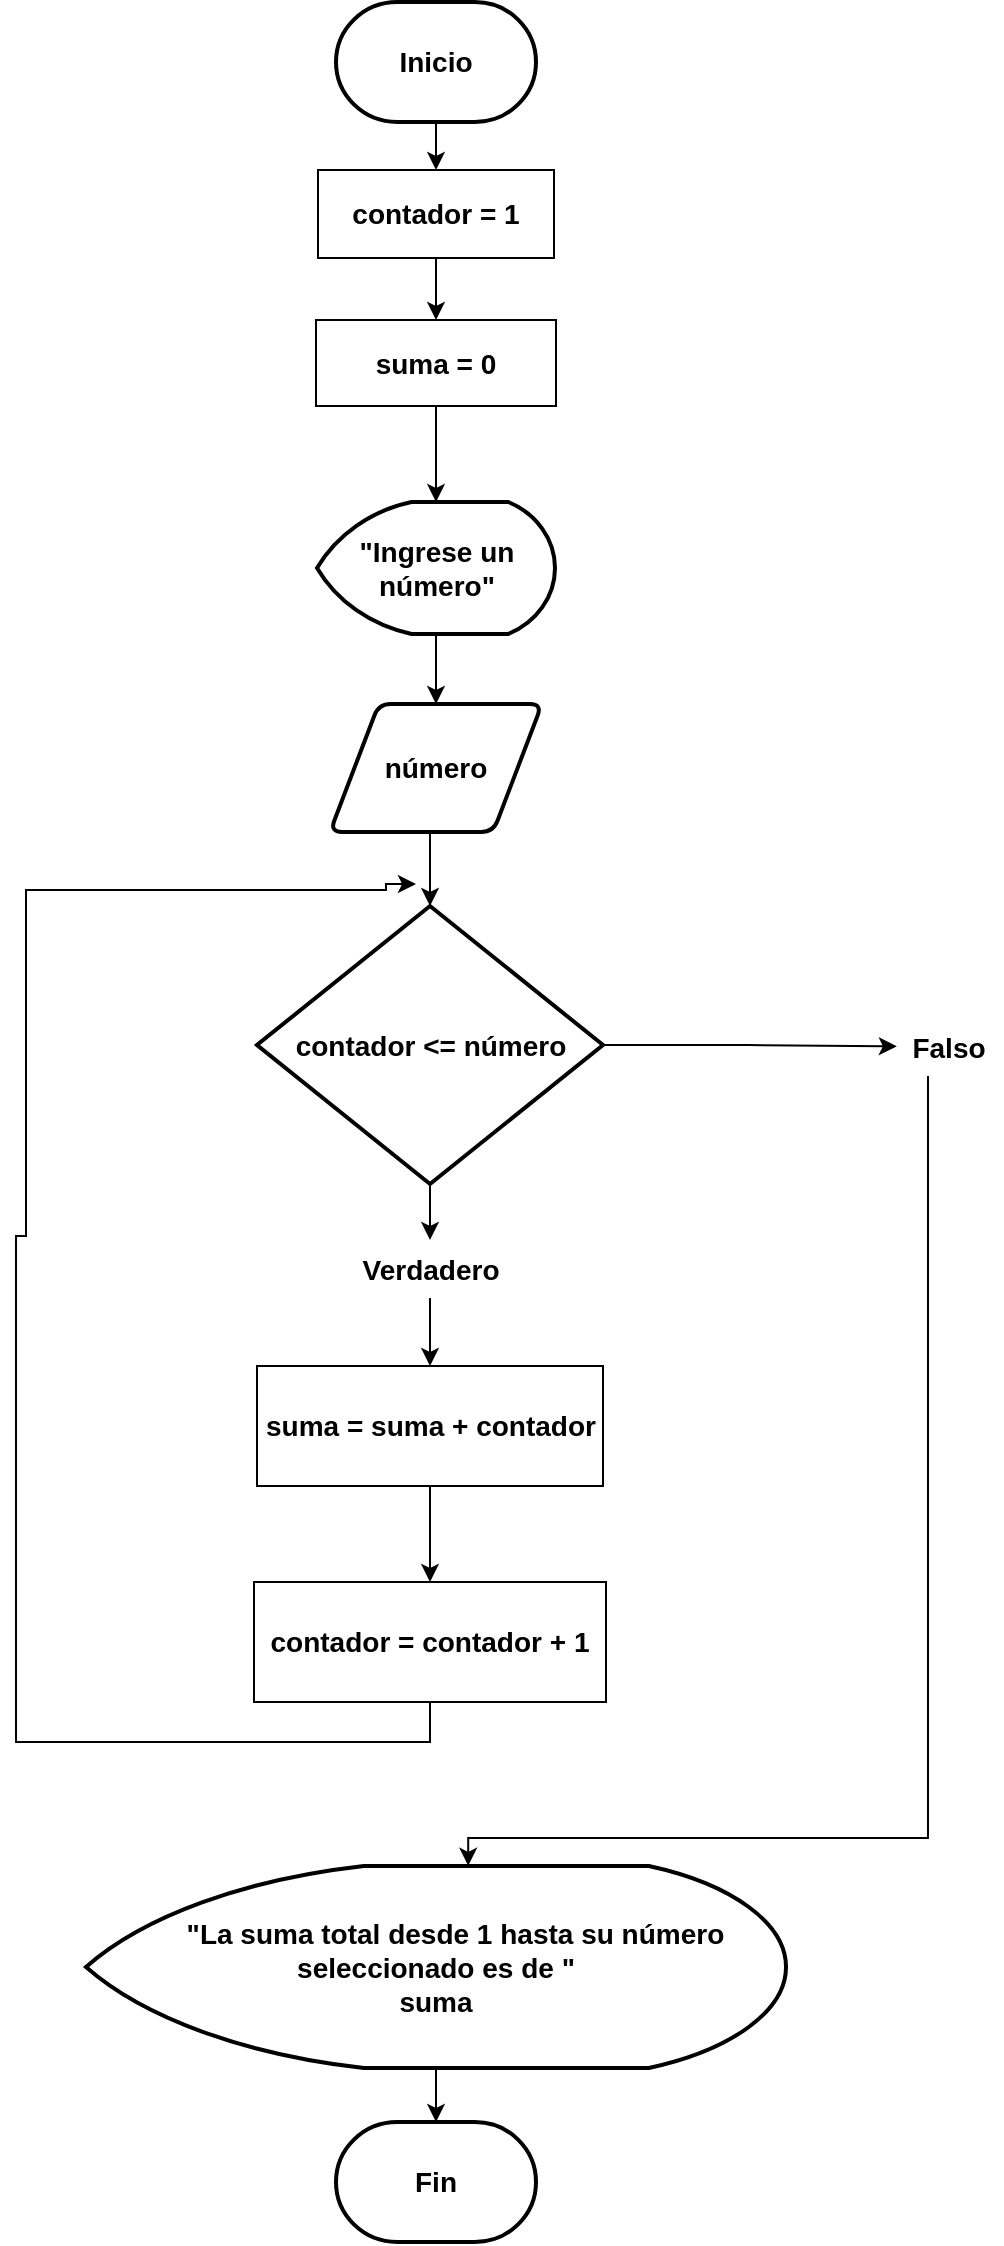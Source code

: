 <mxfile version="24.7.12">
  <diagram name="Página-1" id="57PSmOaE5k5AHZ8FgbBj">
    <mxGraphModel dx="1257" dy="620" grid="0" gridSize="10" guides="1" tooltips="1" connect="1" arrows="1" fold="1" page="1" pageScale="1" pageWidth="827" pageHeight="1169" math="0" shadow="0">
      <root>
        <mxCell id="0" />
        <mxCell id="1" parent="0" />
        <mxCell id="BxgWJfXppD0iS9xXCOOj-19" style="edgeStyle=orthogonalEdgeStyle;rounded=0;orthogonalLoop=1;jettySize=auto;html=1;entryX=0.5;entryY=0;entryDx=0;entryDy=0;" edge="1" parent="1" source="BxgWJfXppD0iS9xXCOOj-1" target="BxgWJfXppD0iS9xXCOOj-2">
          <mxGeometry relative="1" as="geometry" />
        </mxCell>
        <mxCell id="BxgWJfXppD0iS9xXCOOj-1" value="&lt;b&gt;&lt;font style=&quot;font-size: 14px;&quot;&gt;suma = suma + contador&lt;/font&gt;&lt;/b&gt;" style="rounded=0;whiteSpace=wrap;html=1;" vertex="1" parent="1">
          <mxGeometry x="324.5" y="707" width="173" height="60" as="geometry" />
        </mxCell>
        <mxCell id="BxgWJfXppD0iS9xXCOOj-22" style="edgeStyle=orthogonalEdgeStyle;rounded=0;orthogonalLoop=1;jettySize=auto;html=1;exitX=0.5;exitY=1;exitDx=0;exitDy=0;" edge="1" parent="1" source="BxgWJfXppD0iS9xXCOOj-2">
          <mxGeometry relative="1" as="geometry">
            <mxPoint x="404" y="466" as="targetPoint" />
            <Array as="points">
              <mxPoint x="411" y="895" />
              <mxPoint x="204" y="895" />
              <mxPoint x="204" y="642" />
              <mxPoint x="209" y="642" />
              <mxPoint x="209" y="469" />
              <mxPoint x="389" y="469" />
              <mxPoint x="389" y="466" />
            </Array>
          </mxGeometry>
        </mxCell>
        <mxCell id="BxgWJfXppD0iS9xXCOOj-2" value="&lt;b&gt;&lt;font style=&quot;font-size: 14px;&quot;&gt;contador = contador + 1&lt;/font&gt;&lt;/b&gt;" style="rounded=0;whiteSpace=wrap;html=1;" vertex="1" parent="1">
          <mxGeometry x="323" y="815" width="176" height="60" as="geometry" />
        </mxCell>
        <mxCell id="BxgWJfXppD0iS9xXCOOj-12" style="edgeStyle=orthogonalEdgeStyle;rounded=0;orthogonalLoop=1;jettySize=auto;html=1;exitX=0.5;exitY=1;exitDx=0;exitDy=0;entryX=0.5;entryY=0;entryDx=0;entryDy=0;" edge="1" parent="1" source="BxgWJfXppD0iS9xXCOOj-3" target="BxgWJfXppD0iS9xXCOOj-4">
          <mxGeometry relative="1" as="geometry" />
        </mxCell>
        <mxCell id="BxgWJfXppD0iS9xXCOOj-3" value="&lt;b&gt;&lt;font style=&quot;font-size: 14px;&quot;&gt;contador = 1&lt;/font&gt;&lt;/b&gt;" style="rounded=0;whiteSpace=wrap;html=1;" vertex="1" parent="1">
          <mxGeometry x="355" y="109" width="118" height="44" as="geometry" />
        </mxCell>
        <mxCell id="BxgWJfXppD0iS9xXCOOj-4" value="&lt;b&gt;&lt;font style=&quot;font-size: 14px;&quot;&gt;suma = 0&lt;/font&gt;&lt;/b&gt;" style="rounded=0;whiteSpace=wrap;html=1;" vertex="1" parent="1">
          <mxGeometry x="354" y="184" width="120" height="43" as="geometry" />
        </mxCell>
        <mxCell id="BxgWJfXppD0iS9xXCOOj-5" value="&lt;b&gt;&lt;font style=&quot;font-size: 14px;&quot;&gt;Fin&lt;/font&gt;&lt;/b&gt;" style="strokeWidth=2;html=1;shape=mxgraph.flowchart.terminator;whiteSpace=wrap;" vertex="1" parent="1">
          <mxGeometry x="364" y="1085" width="100" height="60" as="geometry" />
        </mxCell>
        <mxCell id="BxgWJfXppD0iS9xXCOOj-11" style="edgeStyle=orthogonalEdgeStyle;rounded=0;orthogonalLoop=1;jettySize=auto;html=1;exitX=0.5;exitY=1;exitDx=0;exitDy=0;exitPerimeter=0;entryX=0.5;entryY=0;entryDx=0;entryDy=0;" edge="1" parent="1" source="BxgWJfXppD0iS9xXCOOj-6" target="BxgWJfXppD0iS9xXCOOj-3">
          <mxGeometry relative="1" as="geometry" />
        </mxCell>
        <mxCell id="BxgWJfXppD0iS9xXCOOj-6" value="&lt;b&gt;&lt;font style=&quot;font-size: 14px;&quot;&gt;Inicio&lt;/font&gt;&lt;/b&gt;" style="strokeWidth=2;html=1;shape=mxgraph.flowchart.terminator;whiteSpace=wrap;" vertex="1" parent="1">
          <mxGeometry x="364" y="25" width="100" height="60" as="geometry" />
        </mxCell>
        <mxCell id="BxgWJfXppD0iS9xXCOOj-14" style="edgeStyle=orthogonalEdgeStyle;rounded=0;orthogonalLoop=1;jettySize=auto;html=1;entryX=0.5;entryY=0;entryDx=0;entryDy=0;" edge="1" parent="1" source="BxgWJfXppD0iS9xXCOOj-7" target="BxgWJfXppD0iS9xXCOOj-10">
          <mxGeometry relative="1" as="geometry" />
        </mxCell>
        <mxCell id="BxgWJfXppD0iS9xXCOOj-7" value="&lt;b&gt;&lt;font style=&quot;font-size: 14px;&quot;&gt;&quot;Ingrese un número&quot;&lt;/font&gt;&lt;/b&gt;" style="strokeWidth=2;html=1;shape=mxgraph.flowchart.display;whiteSpace=wrap;" vertex="1" parent="1">
          <mxGeometry x="354.5" y="275" width="119" height="66" as="geometry" />
        </mxCell>
        <mxCell id="BxgWJfXppD0iS9xXCOOj-8" value="&lt;div style=&quot;&quot;&gt;&lt;b style=&quot;background-color: initial; font-size: 14px;&quot;&gt;&amp;nbsp; &amp;nbsp; &amp;nbsp;&quot;La suma total desde 1 hasta su número seleccionado es de &quot;&lt;/b&gt;&lt;/div&gt;&lt;div style=&quot;font-size: 14px;&quot;&gt;&lt;b style=&quot;&quot;&gt;&lt;font style=&quot;font-size: 14px;&quot;&gt;suma&lt;/font&gt;&lt;/b&gt;&lt;/div&gt;" style="strokeWidth=2;html=1;shape=mxgraph.flowchart.display;whiteSpace=wrap;align=center;" vertex="1" parent="1">
          <mxGeometry x="239" y="957" width="350" height="101" as="geometry" />
        </mxCell>
        <mxCell id="BxgWJfXppD0iS9xXCOOj-17" style="edgeStyle=orthogonalEdgeStyle;rounded=0;orthogonalLoop=1;jettySize=auto;html=1;exitX=0.5;exitY=1;exitDx=0;exitDy=0;exitPerimeter=0;" edge="1" parent="1" source="BxgWJfXppD0iS9xXCOOj-9" target="BxgWJfXppD0iS9xXCOOj-16">
          <mxGeometry relative="1" as="geometry" />
        </mxCell>
        <mxCell id="BxgWJfXppD0iS9xXCOOj-9" value="&lt;b&gt;&lt;font style=&quot;font-size: 14px;&quot;&gt;contador &amp;lt;= número&lt;/font&gt;&lt;/b&gt;" style="strokeWidth=2;html=1;shape=mxgraph.flowchart.decision;whiteSpace=wrap;" vertex="1" parent="1">
          <mxGeometry x="324.5" y="477" width="173" height="139" as="geometry" />
        </mxCell>
        <mxCell id="BxgWJfXppD0iS9xXCOOj-10" value="&lt;b&gt;&lt;font style=&quot;font-size: 14px;&quot;&gt;número&lt;/font&gt;&lt;/b&gt;" style="shape=parallelogram;html=1;strokeWidth=2;perimeter=parallelogramPerimeter;whiteSpace=wrap;rounded=1;arcSize=12;size=0.23;" vertex="1" parent="1">
          <mxGeometry x="361" y="376" width="106" height="64" as="geometry" />
        </mxCell>
        <mxCell id="BxgWJfXppD0iS9xXCOOj-13" style="edgeStyle=orthogonalEdgeStyle;rounded=0;orthogonalLoop=1;jettySize=auto;html=1;exitX=0.5;exitY=1;exitDx=0;exitDy=0;entryX=0.5;entryY=0;entryDx=0;entryDy=0;entryPerimeter=0;" edge="1" parent="1" source="BxgWJfXppD0iS9xXCOOj-4" target="BxgWJfXppD0iS9xXCOOj-7">
          <mxGeometry relative="1" as="geometry" />
        </mxCell>
        <mxCell id="BxgWJfXppD0iS9xXCOOj-15" style="edgeStyle=orthogonalEdgeStyle;rounded=0;orthogonalLoop=1;jettySize=auto;html=1;exitX=0.5;exitY=1;exitDx=0;exitDy=0;entryX=0.5;entryY=0;entryDx=0;entryDy=0;entryPerimeter=0;" edge="1" parent="1" source="BxgWJfXppD0iS9xXCOOj-10" target="BxgWJfXppD0iS9xXCOOj-9">
          <mxGeometry relative="1" as="geometry" />
        </mxCell>
        <mxCell id="BxgWJfXppD0iS9xXCOOj-18" style="edgeStyle=orthogonalEdgeStyle;rounded=0;orthogonalLoop=1;jettySize=auto;html=1;entryX=0.5;entryY=0;entryDx=0;entryDy=0;" edge="1" parent="1" source="BxgWJfXppD0iS9xXCOOj-16" target="BxgWJfXppD0iS9xXCOOj-1">
          <mxGeometry relative="1" as="geometry" />
        </mxCell>
        <mxCell id="BxgWJfXppD0iS9xXCOOj-16" value="&lt;b&gt;&lt;font style=&quot;font-size: 14px;&quot;&gt;Verdadero&lt;/font&gt;&lt;/b&gt;" style="text;html=1;align=center;verticalAlign=middle;resizable=0;points=[];autosize=1;strokeColor=none;fillColor=none;" vertex="1" parent="1">
          <mxGeometry x="368" y="644" width="86" height="29" as="geometry" />
        </mxCell>
        <mxCell id="BxgWJfXppD0iS9xXCOOj-24" value="&lt;b&gt;&lt;font style=&quot;font-size: 14px;&quot;&gt;Falso&lt;/font&gt;&lt;/b&gt;" style="text;html=1;align=center;verticalAlign=middle;resizable=0;points=[];autosize=1;strokeColor=none;fillColor=none;" vertex="1" parent="1">
          <mxGeometry x="642" y="533" width="55" height="29" as="geometry" />
        </mxCell>
        <mxCell id="BxgWJfXppD0iS9xXCOOj-25" style="edgeStyle=orthogonalEdgeStyle;rounded=0;orthogonalLoop=1;jettySize=auto;html=1;entryX=0.044;entryY=0.488;entryDx=0;entryDy=0;entryPerimeter=0;" edge="1" parent="1" source="BxgWJfXppD0iS9xXCOOj-9" target="BxgWJfXppD0iS9xXCOOj-24">
          <mxGeometry relative="1" as="geometry" />
        </mxCell>
        <mxCell id="BxgWJfXppD0iS9xXCOOj-26" style="edgeStyle=orthogonalEdgeStyle;rounded=0;orthogonalLoop=1;jettySize=auto;html=1;entryX=0.546;entryY=-0.001;entryDx=0;entryDy=0;entryPerimeter=0;" edge="1" parent="1" source="BxgWJfXppD0iS9xXCOOj-24" target="BxgWJfXppD0iS9xXCOOj-8">
          <mxGeometry relative="1" as="geometry">
            <Array as="points">
              <mxPoint x="660" y="943" />
            </Array>
          </mxGeometry>
        </mxCell>
        <mxCell id="BxgWJfXppD0iS9xXCOOj-27" style="edgeStyle=orthogonalEdgeStyle;rounded=0;orthogonalLoop=1;jettySize=auto;html=1;exitX=0.5;exitY=1;exitDx=0;exitDy=0;exitPerimeter=0;entryX=0.5;entryY=0;entryDx=0;entryDy=0;entryPerimeter=0;" edge="1" parent="1" source="BxgWJfXppD0iS9xXCOOj-8" target="BxgWJfXppD0iS9xXCOOj-5">
          <mxGeometry relative="1" as="geometry" />
        </mxCell>
      </root>
    </mxGraphModel>
  </diagram>
</mxfile>
